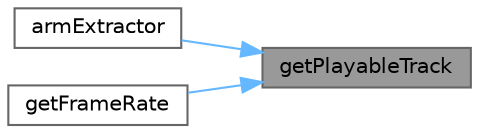digraph "getPlayableTrack"
{
 // LATEX_PDF_SIZE
  bgcolor="transparent";
  edge [fontname=Helvetica,fontsize=10,labelfontname=Helvetica,labelfontsize=10];
  node [fontname=Helvetica,fontsize=10,shape=box,height=0.2,width=0.4];
  rankdir="RL";
  Node1 [label="getPlayableTrack",height=0.2,width=0.4,color="gray40", fillcolor="grey60", style="filled", fontcolor="black",tooltip=" "];
  Node1 -> Node2 [dir="back",color="steelblue1",style="solid"];
  Node2 [label="armExtractor",height=0.2,width=0.4,color="grey40", fillcolor="white", style="filled",URL="$a00037.html#a9fddbcf75e24c10c08518f3403f70c3a",tooltip=" "];
  Node1 -> Node3 [dir="back",color="steelblue1",style="solid"];
  Node3 [label="getFrameRate",height=0.2,width=0.4,color="grey40", fillcolor="white", style="filled",URL="$a00037.html#a58f224d9dfd07ad67cc8e1a53c321993",tooltip=" "];
}
